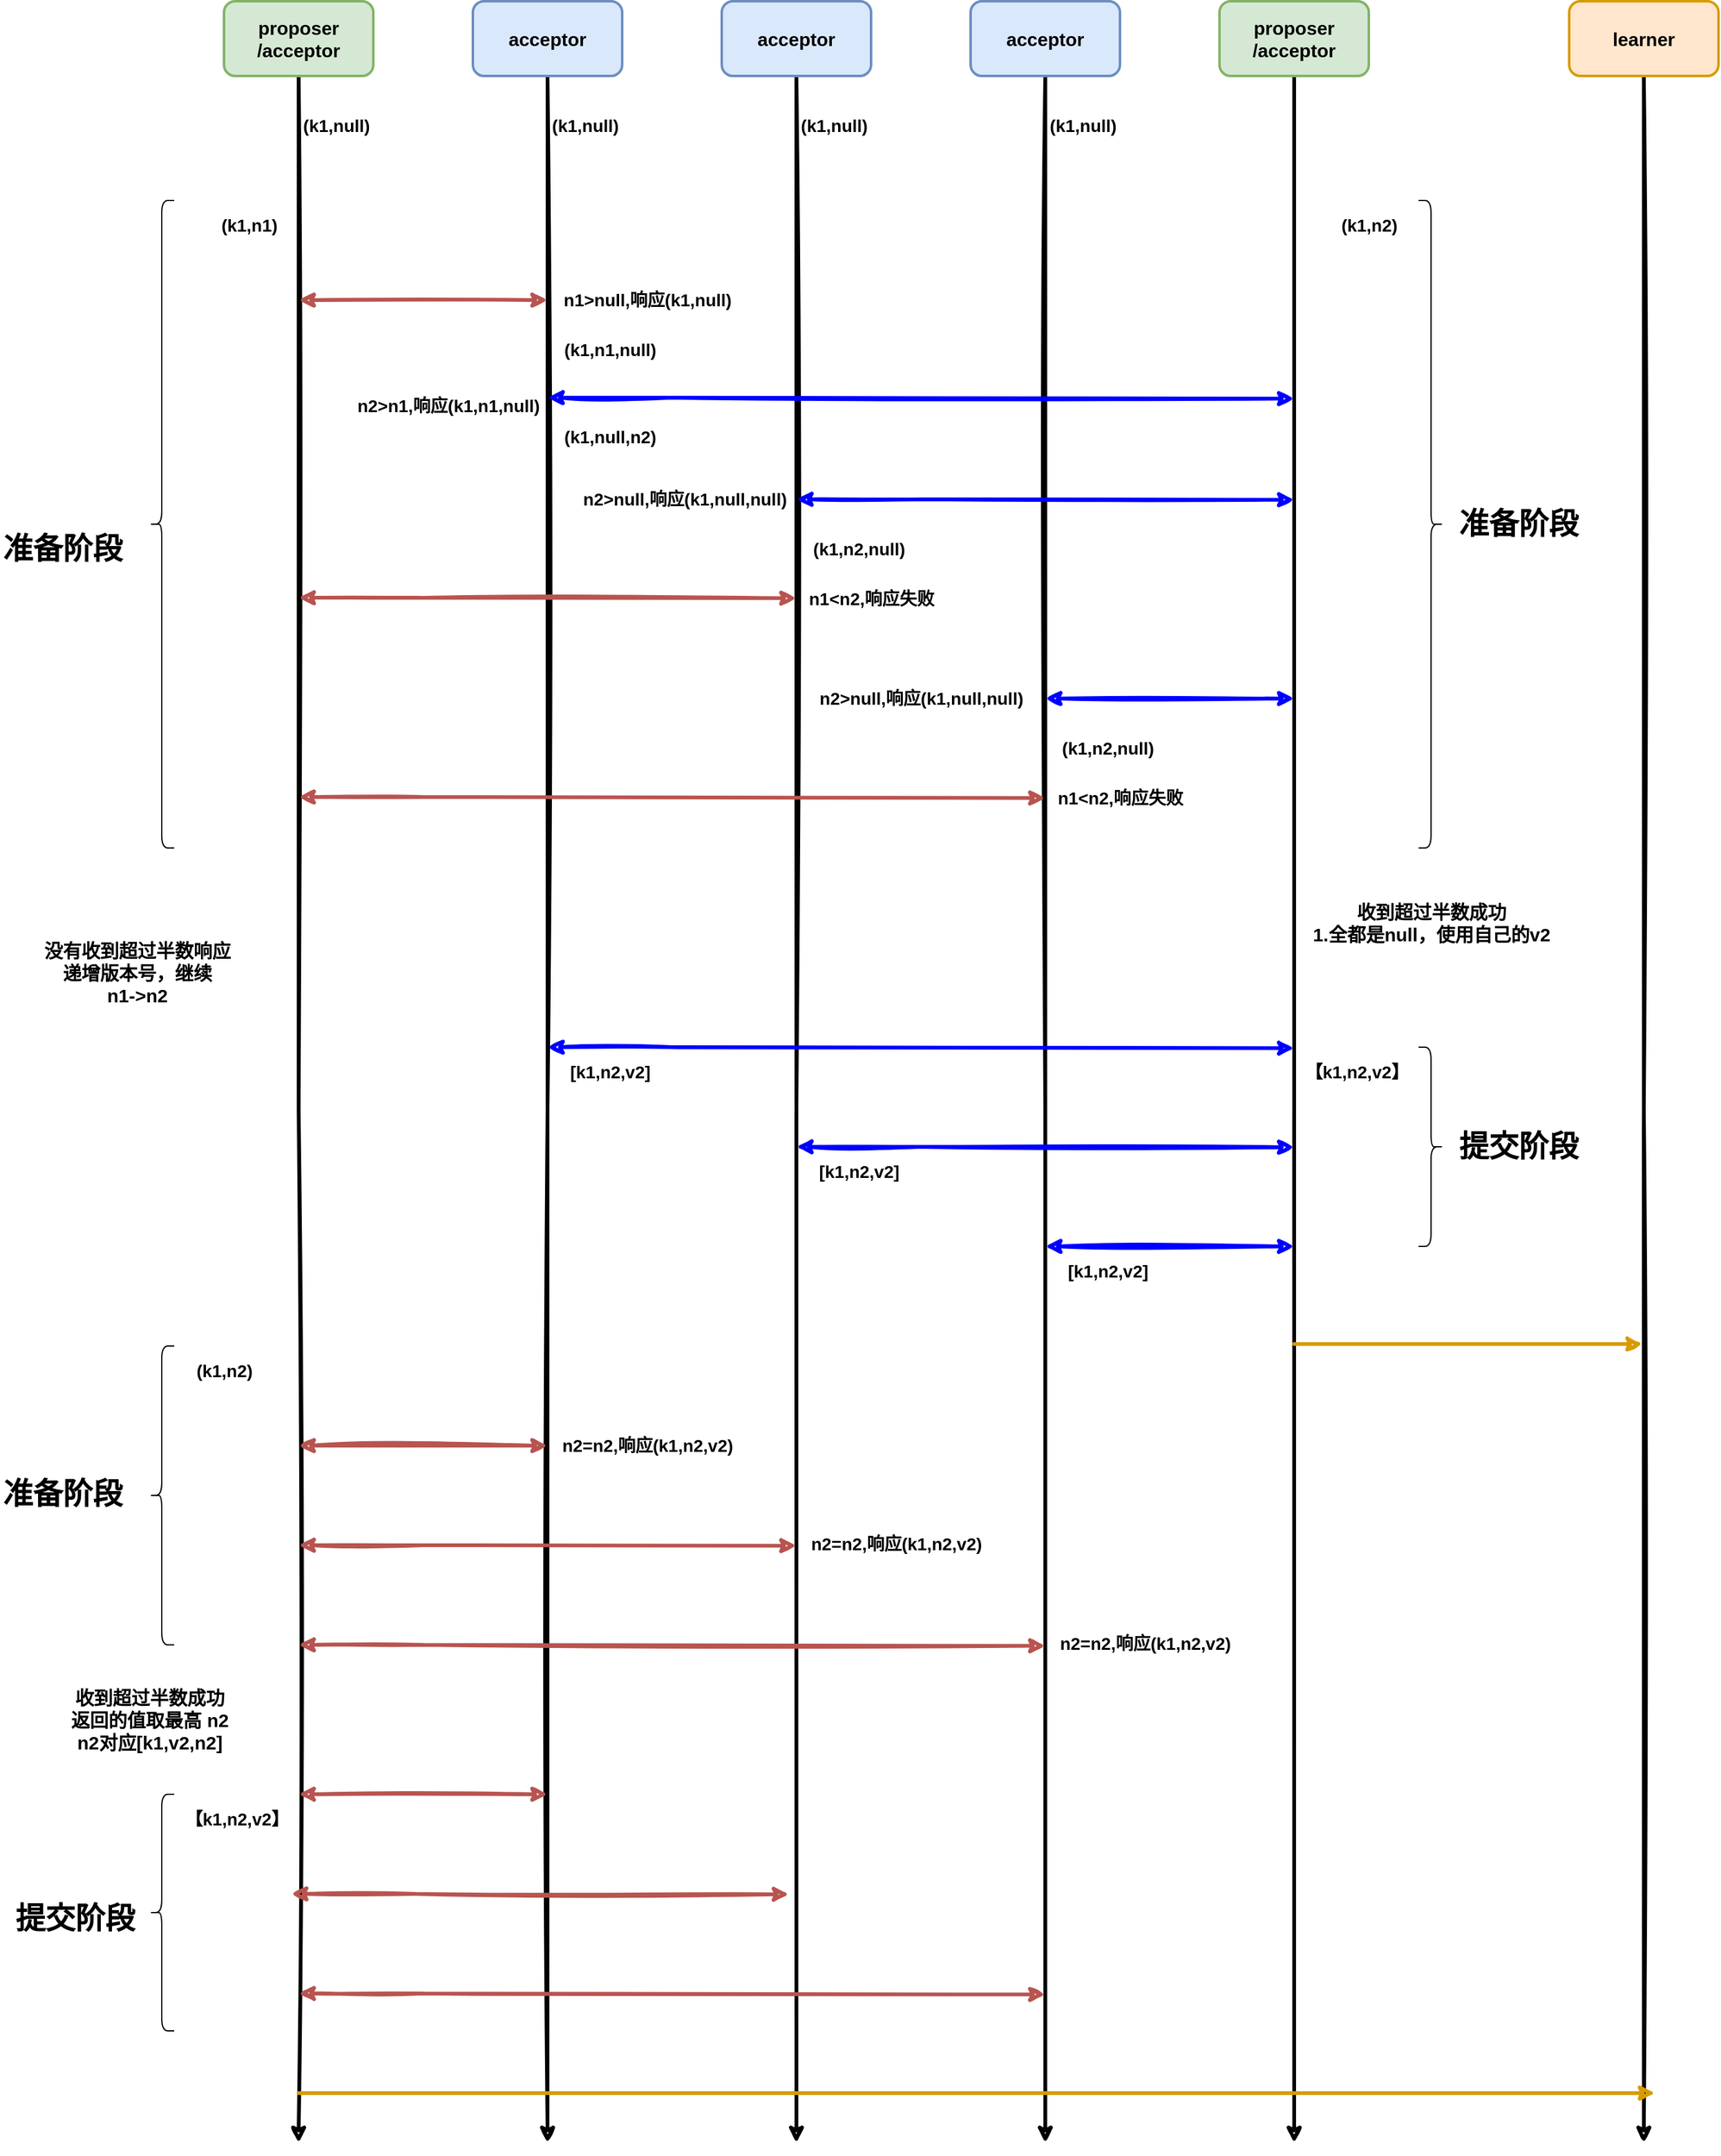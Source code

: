 <mxfile version="20.6.0" type="github">
  <diagram id="aEYR8N7gp_z-aqfgw4xd" name="第 1 页">
    <mxGraphModel dx="2929" dy="1187" grid="1" gridSize="10" guides="1" tooltips="1" connect="1" arrows="1" fold="1" page="1" pageScale="1" pageWidth="827" pageHeight="1169" math="0" shadow="0">
      <root>
        <mxCell id="0" />
        <mxCell id="1" parent="0" />
        <mxCell id="LE1Et-rqbon9mowgQs7a-82" style="edgeStyle=orthogonalEdgeStyle;rounded=0;orthogonalLoop=1;jettySize=auto;html=1;fontSize=15;strokeWidth=3;sketch=1;" edge="1" parent="1" source="LE1Et-rqbon9mowgQs7a-83">
          <mxGeometry relative="1" as="geometry">
            <mxPoint x="220" y="1960" as="targetPoint" />
          </mxGeometry>
        </mxCell>
        <mxCell id="LE1Et-rqbon9mowgQs7a-83" value="proposer&lt;br&gt;/acceptor" style="rounded=1;whiteSpace=wrap;html=1;strokeWidth=2;fillWeight=4;hachureGap=8;hachureAngle=45;fillColor=#d5e8d4;sketch=0;strokeColor=#82b366;fontSize=15;fontStyle=1" vertex="1" parent="1">
          <mxGeometry x="160" y="240" width="120" height="60" as="geometry" />
        </mxCell>
        <mxCell id="LE1Et-rqbon9mowgQs7a-84" style="edgeStyle=orthogonalEdgeStyle;rounded=0;orthogonalLoop=1;jettySize=auto;html=1;fontSize=15;strokeWidth=3;sketch=1;" edge="1" parent="1" source="LE1Et-rqbon9mowgQs7a-85">
          <mxGeometry relative="1" as="geometry">
            <mxPoint x="420" y="1960" as="targetPoint" />
          </mxGeometry>
        </mxCell>
        <mxCell id="LE1Et-rqbon9mowgQs7a-85" value="acceptor" style="rounded=1;whiteSpace=wrap;html=1;strokeWidth=2;fillWeight=4;hachureGap=8;hachureAngle=45;fillColor=#dae8fc;sketch=0;strokeColor=#6c8ebf;fontSize=15;fontStyle=1" vertex="1" parent="1">
          <mxGeometry x="360" y="240" width="120" height="60" as="geometry" />
        </mxCell>
        <mxCell id="LE1Et-rqbon9mowgQs7a-86" style="edgeStyle=orthogonalEdgeStyle;rounded=0;orthogonalLoop=1;jettySize=auto;html=1;fontSize=15;strokeWidth=3;sketch=1;" edge="1" parent="1" source="LE1Et-rqbon9mowgQs7a-87">
          <mxGeometry relative="1" as="geometry">
            <mxPoint x="620" y="1960" as="targetPoint" />
          </mxGeometry>
        </mxCell>
        <mxCell id="LE1Et-rqbon9mowgQs7a-87" value="acceptor" style="rounded=1;whiteSpace=wrap;html=1;strokeWidth=2;fillWeight=4;hachureGap=8;hachureAngle=45;fillColor=#dae8fc;sketch=0;strokeColor=#6c8ebf;fontSize=15;fontStyle=1" vertex="1" parent="1">
          <mxGeometry x="560" y="240" width="120" height="60" as="geometry" />
        </mxCell>
        <mxCell id="LE1Et-rqbon9mowgQs7a-88" style="edgeStyle=orthogonalEdgeStyle;rounded=0;orthogonalLoop=1;jettySize=auto;html=1;fontSize=15;strokeWidth=3;sketch=1;" edge="1" parent="1" source="LE1Et-rqbon9mowgQs7a-89">
          <mxGeometry relative="1" as="geometry">
            <mxPoint x="820" y="1960" as="targetPoint" />
          </mxGeometry>
        </mxCell>
        <mxCell id="LE1Et-rqbon9mowgQs7a-89" value="acceptor" style="rounded=1;whiteSpace=wrap;html=1;strokeWidth=2;fillWeight=4;hachureGap=8;hachureAngle=45;fillColor=#dae8fc;sketch=0;strokeColor=#6c8ebf;fontSize=15;fontStyle=1" vertex="1" parent="1">
          <mxGeometry x="760" y="240" width="120" height="60" as="geometry" />
        </mxCell>
        <mxCell id="LE1Et-rqbon9mowgQs7a-90" style="edgeStyle=orthogonalEdgeStyle;rounded=0;orthogonalLoop=1;jettySize=auto;html=1;fontSize=15;strokeWidth=3;sketch=1;" edge="1" parent="1" source="LE1Et-rqbon9mowgQs7a-91">
          <mxGeometry relative="1" as="geometry">
            <mxPoint x="1020" y="1960" as="targetPoint" />
          </mxGeometry>
        </mxCell>
        <mxCell id="LE1Et-rqbon9mowgQs7a-91" value="proposer&lt;br&gt;/acceptor" style="rounded=1;whiteSpace=wrap;html=1;strokeWidth=2;fillWeight=4;hachureGap=8;hachureAngle=45;fillColor=#d5e8d4;sketch=0;strokeColor=#82b366;fontSize=15;fontStyle=1" vertex="1" parent="1">
          <mxGeometry x="960" y="240" width="120" height="60" as="geometry" />
        </mxCell>
        <mxCell id="LE1Et-rqbon9mowgQs7a-93" value="(k1,null)" style="text;strokeColor=none;fillColor=none;html=1;fontSize=14;fontStyle=1;verticalAlign=middle;align=center;sketch=0;" vertex="1" parent="1">
          <mxGeometry x="200" y="320" width="100" height="40" as="geometry" />
        </mxCell>
        <mxCell id="LE1Et-rqbon9mowgQs7a-96" value="(k1,null)" style="text;strokeColor=none;fillColor=none;html=1;fontSize=14;fontStyle=1;verticalAlign=middle;align=center;sketch=0;" vertex="1" parent="1">
          <mxGeometry x="400" y="320" width="100" height="40" as="geometry" />
        </mxCell>
        <mxCell id="LE1Et-rqbon9mowgQs7a-97" value="(k1,null)" style="text;strokeColor=none;fillColor=none;html=1;fontSize=14;fontStyle=1;verticalAlign=middle;align=center;sketch=0;" vertex="1" parent="1">
          <mxGeometry x="600" y="320" width="100" height="40" as="geometry" />
        </mxCell>
        <mxCell id="LE1Et-rqbon9mowgQs7a-98" value="(k1,null)" style="text;strokeColor=none;fillColor=none;html=1;fontSize=14;fontStyle=1;verticalAlign=middle;align=center;sketch=0;" vertex="1" parent="1">
          <mxGeometry x="800" y="320" width="100" height="40" as="geometry" />
        </mxCell>
        <mxCell id="LE1Et-rqbon9mowgQs7a-104" value="(k1,n1)" style="text;strokeColor=none;fillColor=none;html=1;fontSize=14;fontStyle=1;verticalAlign=middle;align=center;sketch=0;" vertex="1" parent="1">
          <mxGeometry x="130" y="400" width="100" height="40" as="geometry" />
        </mxCell>
        <mxCell id="LE1Et-rqbon9mowgQs7a-105" value="n1&amp;gt;null,响应(k1,null)" style="text;html=1;fontSize=14;fontStyle=1;verticalAlign=middle;align=center;sketch=0;" vertex="1" parent="1">
          <mxGeometry x="450" y="460" width="100" height="40" as="geometry" />
        </mxCell>
        <mxCell id="LE1Et-rqbon9mowgQs7a-107" value="" style="shape=curlyBracket;whiteSpace=wrap;html=1;rounded=1;labelPosition=left;verticalLabelPosition=middle;align=right;verticalAlign=middle;sketch=0;fontSize=14;" vertex="1" parent="1">
          <mxGeometry x="100" y="400" width="20" height="520" as="geometry" />
        </mxCell>
        <mxCell id="LE1Et-rqbon9mowgQs7a-108" value="准备阶段" style="text;strokeColor=none;fillColor=none;html=1;fontSize=24;fontStyle=1;verticalAlign=middle;align=center;sketch=0;" vertex="1" parent="1">
          <mxGeometry x="-20" y="660" width="100" height="40" as="geometry" />
        </mxCell>
        <mxCell id="LE1Et-rqbon9mowgQs7a-109" value="没有收到超过半数响应&lt;br&gt;递增版本号，继续&lt;br&gt;n1-&amp;gt;n2" style="text;strokeColor=none;fillColor=none;html=1;fontSize=15;fontStyle=1;verticalAlign=middle;align=center;sketch=0;" vertex="1" parent="1">
          <mxGeometry x="40" y="1000" width="100" height="40" as="geometry" />
        </mxCell>
        <mxCell id="LE1Et-rqbon9mowgQs7a-110" value="" style="shape=curlyBracket;whiteSpace=wrap;html=1;rounded=1;labelPosition=left;verticalLabelPosition=middle;align=right;verticalAlign=middle;sketch=0;fontSize=14;" vertex="1" parent="1">
          <mxGeometry x="100" y="1320" width="20" height="240" as="geometry" />
        </mxCell>
        <mxCell id="LE1Et-rqbon9mowgQs7a-124" value="" style="shape=curlyBracket;whiteSpace=wrap;html=1;rounded=1;labelPosition=left;verticalLabelPosition=middle;align=right;verticalAlign=middle;sketch=0;fontSize=14;rotation=-180;" vertex="1" parent="1">
          <mxGeometry x="1120" y="400" width="20" height="520" as="geometry" />
        </mxCell>
        <mxCell id="LE1Et-rqbon9mowgQs7a-131" value="收到超过半数成功&lt;br&gt;返回的值取最高 n2&lt;br&gt;n2对应[k1,v2,n2]" style="text;strokeColor=none;fillColor=none;html=1;fontSize=15;fontStyle=1;verticalAlign=middle;align=center;sketch=0;" vertex="1" parent="1">
          <mxGeometry x="50" y="1600" width="100" height="40" as="geometry" />
        </mxCell>
        <mxCell id="LE1Et-rqbon9mowgQs7a-138" value="" style="shape=curlyBracket;whiteSpace=wrap;html=1;rounded=1;labelPosition=left;verticalLabelPosition=middle;align=right;verticalAlign=middle;sketch=0;fontSize=14;rotation=-180;" vertex="1" parent="1">
          <mxGeometry x="1120" y="1080" width="20" height="160" as="geometry" />
        </mxCell>
        <mxCell id="LE1Et-rqbon9mowgQs7a-139" value="提交阶段" style="text;strokeColor=none;fillColor=none;html=1;fontSize=24;fontStyle=1;verticalAlign=middle;align=center;sketch=0;" vertex="1" parent="1">
          <mxGeometry x="1150" y="1140" width="100" height="40" as="geometry" />
        </mxCell>
        <mxCell id="LE1Et-rqbon9mowgQs7a-141" value="【k1,n2,v2】" style="text;strokeColor=none;fillColor=none;html=1;fontSize=14;fontStyle=1;verticalAlign=middle;align=center;sketch=0;" vertex="1" parent="1">
          <mxGeometry x="1020" y="1080" width="100" height="40" as="geometry" />
        </mxCell>
        <mxCell id="LE1Et-rqbon9mowgQs7a-142" style="edgeStyle=orthogonalEdgeStyle;rounded=0;orthogonalLoop=1;jettySize=auto;html=1;strokeWidth=3;sketch=1;" edge="1" parent="1" source="LE1Et-rqbon9mowgQs7a-143">
          <mxGeometry relative="1" as="geometry">
            <mxPoint x="1301" y="1960" as="targetPoint" />
          </mxGeometry>
        </mxCell>
        <mxCell id="LE1Et-rqbon9mowgQs7a-143" value="learner" style="rounded=1;whiteSpace=wrap;html=1;strokeWidth=2;fillWeight=4;hachureGap=8;hachureAngle=45;fillColor=#ffe6cc;sketch=0;strokeColor=#d79b00;fontSize=15;fontStyle=1" vertex="1" parent="1">
          <mxGeometry x="1241" y="240" width="120" height="60" as="geometry" />
        </mxCell>
        <mxCell id="LE1Et-rqbon9mowgQs7a-145" value="" style="endArrow=classic;html=1;rounded=0;sketch=1;strokeWidth=3;fontSize=15;fillColor=#ffe6cc;strokeColor=#d79b00;" edge="1" parent="1">
          <mxGeometry width="50" height="50" relative="1" as="geometry">
            <mxPoint x="1020" y="1318.33" as="sourcePoint" />
            <mxPoint x="1300" y="1318.33" as="targetPoint" />
            <Array as="points" />
          </mxGeometry>
        </mxCell>
        <mxCell id="LE1Et-rqbon9mowgQs7a-160" value="" style="endArrow=classic;startArrow=classic;html=1;rounded=0;sketch=1;strokeWidth=3;fillColor=#f8cecc;strokeColor=#b85450;" edge="1" parent="1">
          <mxGeometry width="50" height="50" relative="1" as="geometry">
            <mxPoint x="220" y="480" as="sourcePoint" />
            <mxPoint x="420" y="480" as="targetPoint" />
          </mxGeometry>
        </mxCell>
        <mxCell id="LE1Et-rqbon9mowgQs7a-161" value="" style="endArrow=classic;startArrow=classic;html=1;rounded=0;sketch=1;strokeWidth=3;strokeColor=#0000FF;" edge="1" parent="1">
          <mxGeometry width="50" height="50" relative="1" as="geometry">
            <mxPoint x="620" y="640.0" as="sourcePoint" />
            <mxPoint x="1020" y="640.34" as="targetPoint" />
            <Array as="points">
              <mxPoint x="720" y="640.0" />
            </Array>
          </mxGeometry>
        </mxCell>
        <mxCell id="LE1Et-rqbon9mowgQs7a-163" value="" style="endArrow=classic;startArrow=classic;html=1;rounded=0;sketch=1;strokeWidth=3;strokeColor=#0000FF;" edge="1" parent="1">
          <mxGeometry width="50" height="50" relative="1" as="geometry">
            <mxPoint x="820" y="800" as="sourcePoint" />
            <mxPoint x="1020" y="800" as="targetPoint" />
          </mxGeometry>
        </mxCell>
        <mxCell id="LE1Et-rqbon9mowgQs7a-165" value="" style="endArrow=classic;startArrow=classic;html=1;rounded=0;sketch=1;strokeWidth=3;entryX=0;entryY=0.5;entryDx=0;entryDy=0;strokeColor=#0000FF;" edge="1" parent="1">
          <mxGeometry width="50" height="50" relative="1" as="geometry">
            <mxPoint x="420" y="558.33" as="sourcePoint" />
            <mxPoint x="1020" y="559.16" as="targetPoint" />
            <Array as="points">
              <mxPoint x="520" y="558.33" />
            </Array>
          </mxGeometry>
        </mxCell>
        <mxCell id="LE1Et-rqbon9mowgQs7a-166" value="" style="endArrow=classic;startArrow=classic;html=1;rounded=0;sketch=1;strokeWidth=3;entryX=0;entryY=0.5;entryDx=0;entryDy=0;fillColor=#f8cecc;strokeColor=#b85450;" edge="1" parent="1">
          <mxGeometry width="50" height="50" relative="1" as="geometry">
            <mxPoint x="220" y="879.09" as="sourcePoint" />
            <mxPoint x="820" y="879.92" as="targetPoint" />
            <Array as="points">
              <mxPoint x="320" y="879.09" />
            </Array>
          </mxGeometry>
        </mxCell>
        <mxCell id="LE1Et-rqbon9mowgQs7a-167" value="" style="endArrow=classic;startArrow=classic;html=1;rounded=0;sketch=1;strokeWidth=3;fillColor=#f8cecc;strokeColor=#b85450;" edge="1" parent="1">
          <mxGeometry width="50" height="50" relative="1" as="geometry">
            <mxPoint x="220" y="719.09" as="sourcePoint" />
            <mxPoint x="620" y="719.43" as="targetPoint" />
            <Array as="points">
              <mxPoint x="320" y="719.09" />
            </Array>
          </mxGeometry>
        </mxCell>
        <mxCell id="LE1Et-rqbon9mowgQs7a-169" value="n2&amp;gt;n1,响应(k1,n1,null)" style="text;html=1;fontSize=14;fontStyle=1;verticalAlign=middle;align=center;sketch=0;" vertex="1" parent="1">
          <mxGeometry x="290" y="545" width="100" height="40" as="geometry" />
        </mxCell>
        <mxCell id="LE1Et-rqbon9mowgQs7a-170" value="(k1,n1,null)" style="text;strokeColor=none;fillColor=none;html=1;fontSize=14;fontStyle=1;verticalAlign=middle;align=center;sketch=0;" vertex="1" parent="1">
          <mxGeometry x="420" y="500" width="100" height="40" as="geometry" />
        </mxCell>
        <mxCell id="LE1Et-rqbon9mowgQs7a-171" value="n2&amp;gt;null,响应(k1,null,null)" style="text;html=1;fontSize=14;fontStyle=1;verticalAlign=middle;align=center;sketch=0;" vertex="1" parent="1">
          <mxGeometry x="480" y="620" width="100" height="40" as="geometry" />
        </mxCell>
        <mxCell id="LE1Et-rqbon9mowgQs7a-172" value="n1&amp;lt;n2,响应失败" style="text;html=1;fontSize=14;fontStyle=1;verticalAlign=middle;align=center;sketch=0;" vertex="1" parent="1">
          <mxGeometry x="630" y="700" width="100" height="40" as="geometry" />
        </mxCell>
        <mxCell id="LE1Et-rqbon9mowgQs7a-173" value="(k1,n2,null)" style="text;strokeColor=none;fillColor=none;html=1;fontSize=14;fontStyle=1;verticalAlign=middle;align=center;sketch=0;" vertex="1" parent="1">
          <mxGeometry x="620" y="660" width="100" height="40" as="geometry" />
        </mxCell>
        <mxCell id="LE1Et-rqbon9mowgQs7a-174" value="n2&amp;gt;null,响应(k1,null,null)" style="text;html=1;fontSize=14;fontStyle=1;verticalAlign=middle;align=center;sketch=0;" vertex="1" parent="1">
          <mxGeometry x="670" y="780" width="100" height="40" as="geometry" />
        </mxCell>
        <mxCell id="LE1Et-rqbon9mowgQs7a-175" value="n1&amp;lt;n2,响应失败" style="text;html=1;fontSize=14;fontStyle=1;verticalAlign=middle;align=center;sketch=0;" vertex="1" parent="1">
          <mxGeometry x="830" y="860" width="100" height="40" as="geometry" />
        </mxCell>
        <mxCell id="LE1Et-rqbon9mowgQs7a-176" value="(k1,n2,null)" style="text;strokeColor=none;fillColor=none;html=1;fontSize=14;fontStyle=1;verticalAlign=middle;align=center;sketch=0;" vertex="1" parent="1">
          <mxGeometry x="820" y="820" width="100" height="40" as="geometry" />
        </mxCell>
        <mxCell id="LE1Et-rqbon9mowgQs7a-177" value="准备阶段" style="text;strokeColor=none;fillColor=none;html=1;fontSize=24;fontStyle=1;verticalAlign=middle;align=center;sketch=0;" vertex="1" parent="1">
          <mxGeometry x="1150" y="640" width="100" height="40" as="geometry" />
        </mxCell>
        <mxCell id="LE1Et-rqbon9mowgQs7a-178" value="(k1,n2)" style="text;strokeColor=none;fillColor=none;html=1;fontSize=14;fontStyle=1;verticalAlign=middle;align=center;sketch=0;" vertex="1" parent="1">
          <mxGeometry x="1030" y="400" width="100" height="40" as="geometry" />
        </mxCell>
        <mxCell id="LE1Et-rqbon9mowgQs7a-179" value="" style="endArrow=classic;startArrow=classic;html=1;rounded=0;sketch=1;strokeWidth=3;strokeColor=#0000FF;" edge="1" parent="1">
          <mxGeometry width="50" height="50" relative="1" as="geometry">
            <mxPoint x="820" y="1240" as="sourcePoint" />
            <mxPoint x="1020" y="1240" as="targetPoint" />
          </mxGeometry>
        </mxCell>
        <mxCell id="LE1Et-rqbon9mowgQs7a-180" value="" style="endArrow=classic;startArrow=classic;html=1;rounded=0;sketch=1;strokeWidth=3;entryX=0;entryY=0.5;entryDx=0;entryDy=0;strokeColor=#0000FF;" edge="1" parent="1">
          <mxGeometry width="50" height="50" relative="1" as="geometry">
            <mxPoint x="420" y="1080" as="sourcePoint" />
            <mxPoint x="1020" y="1080.83" as="targetPoint" />
            <Array as="points">
              <mxPoint x="520" y="1080" />
            </Array>
          </mxGeometry>
        </mxCell>
        <mxCell id="LE1Et-rqbon9mowgQs7a-181" value="" style="endArrow=classic;startArrow=classic;html=1;rounded=0;sketch=1;strokeWidth=3;strokeColor=#0000FF;" edge="1" parent="1">
          <mxGeometry width="50" height="50" relative="1" as="geometry">
            <mxPoint x="620" y="1160" as="sourcePoint" />
            <mxPoint x="1020" y="1160.34" as="targetPoint" />
            <Array as="points">
              <mxPoint x="720" y="1160" />
            </Array>
          </mxGeometry>
        </mxCell>
        <mxCell id="LE1Et-rqbon9mowgQs7a-182" value="(k1,null,n2)" style="text;strokeColor=none;fillColor=none;html=1;fontSize=14;fontStyle=1;verticalAlign=middle;align=center;sketch=0;" vertex="1" parent="1">
          <mxGeometry x="420" y="570" width="100" height="40" as="geometry" />
        </mxCell>
        <mxCell id="LE1Et-rqbon9mowgQs7a-183" value="收到超过半数成功&lt;br&gt;1.全都是null，使用自己的v2" style="text;strokeColor=none;fillColor=none;html=1;fontSize=15;fontStyle=1;verticalAlign=middle;align=center;sketch=0;" vertex="1" parent="1">
          <mxGeometry x="1080" y="960" width="100" height="40" as="geometry" />
        </mxCell>
        <mxCell id="LE1Et-rqbon9mowgQs7a-184" value="" style="endArrow=classic;startArrow=classic;html=1;rounded=0;sketch=1;strokeWidth=3;fillColor=#f8cecc;strokeColor=#b85450;" edge="1" parent="1">
          <mxGeometry width="50" height="50" relative="1" as="geometry">
            <mxPoint x="220" y="1400" as="sourcePoint" />
            <mxPoint x="420" y="1400" as="targetPoint" />
          </mxGeometry>
        </mxCell>
        <mxCell id="LE1Et-rqbon9mowgQs7a-185" value="(k1,n2)" style="text;strokeColor=none;fillColor=none;html=1;fontSize=14;fontStyle=1;verticalAlign=middle;align=center;sketch=0;" vertex="1" parent="1">
          <mxGeometry x="110" y="1320" width="100" height="40" as="geometry" />
        </mxCell>
        <mxCell id="LE1Et-rqbon9mowgQs7a-186" value="" style="endArrow=classic;startArrow=classic;html=1;rounded=0;sketch=1;strokeWidth=3;fillColor=#f8cecc;strokeColor=#b85450;" edge="1" parent="1">
          <mxGeometry width="50" height="50" relative="1" as="geometry">
            <mxPoint x="220" y="1480" as="sourcePoint" />
            <mxPoint x="620" y="1480.34" as="targetPoint" />
            <Array as="points">
              <mxPoint x="320" y="1480" />
            </Array>
          </mxGeometry>
        </mxCell>
        <mxCell id="LE1Et-rqbon9mowgQs7a-187" value="[k1,n2,v2]" style="text;strokeColor=none;fillColor=none;html=1;fontSize=14;fontStyle=1;verticalAlign=middle;align=center;sketch=0;" vertex="1" parent="1">
          <mxGeometry x="420" y="1080" width="100" height="40" as="geometry" />
        </mxCell>
        <mxCell id="LE1Et-rqbon9mowgQs7a-188" value="[k1,n2,v2]" style="text;strokeColor=none;fillColor=none;html=1;fontSize=14;fontStyle=1;verticalAlign=middle;align=center;sketch=0;" vertex="1" parent="1">
          <mxGeometry x="620" y="1160" width="100" height="40" as="geometry" />
        </mxCell>
        <mxCell id="LE1Et-rqbon9mowgQs7a-189" value="[k1,n2,v2]" style="text;strokeColor=none;fillColor=none;html=1;fontSize=14;fontStyle=1;verticalAlign=middle;align=center;sketch=0;" vertex="1" parent="1">
          <mxGeometry x="820" y="1240" width="100" height="40" as="geometry" />
        </mxCell>
        <mxCell id="LE1Et-rqbon9mowgQs7a-190" value="" style="endArrow=classic;startArrow=classic;html=1;rounded=0;sketch=1;strokeWidth=3;entryX=0;entryY=0.5;entryDx=0;entryDy=0;fillColor=#f8cecc;strokeColor=#b85450;" edge="1" parent="1">
          <mxGeometry width="50" height="50" relative="1" as="geometry">
            <mxPoint x="220" y="1560.0" as="sourcePoint" />
            <mxPoint x="820" y="1560.83" as="targetPoint" />
            <Array as="points">
              <mxPoint x="320" y="1560" />
            </Array>
          </mxGeometry>
        </mxCell>
        <mxCell id="LE1Et-rqbon9mowgQs7a-191" value="n2=n2,响应(k1,n2,v2)" style="text;html=1;fontSize=14;fontStyle=1;verticalAlign=middle;align=center;sketch=0;" vertex="1" parent="1">
          <mxGeometry x="450" y="1380" width="100" height="40" as="geometry" />
        </mxCell>
        <mxCell id="LE1Et-rqbon9mowgQs7a-192" value="n2=n2,响应(k1,n2,v2)" style="text;html=1;fontSize=14;fontStyle=1;verticalAlign=middle;align=center;sketch=0;" vertex="1" parent="1">
          <mxGeometry x="650" y="1459" width="100" height="40" as="geometry" />
        </mxCell>
        <mxCell id="LE1Et-rqbon9mowgQs7a-193" value="n2=n2,响应(k1,n2,v2)" style="text;html=1;fontSize=14;fontStyle=1;verticalAlign=middle;align=center;sketch=0;" vertex="1" parent="1">
          <mxGeometry x="850" y="1539" width="100" height="40" as="geometry" />
        </mxCell>
        <mxCell id="LE1Et-rqbon9mowgQs7a-195" value="" style="shape=curlyBracket;whiteSpace=wrap;html=1;rounded=1;labelPosition=left;verticalLabelPosition=middle;align=right;verticalAlign=middle;sketch=0;fontSize=14;" vertex="1" parent="1">
          <mxGeometry x="100" y="1680" width="20" height="190" as="geometry" />
        </mxCell>
        <mxCell id="LE1Et-rqbon9mowgQs7a-196" value="" style="endArrow=classic;startArrow=classic;html=1;rounded=0;sketch=1;strokeWidth=3;fillColor=#f8cecc;strokeColor=#b85450;" edge="1" parent="1">
          <mxGeometry width="50" height="50" relative="1" as="geometry">
            <mxPoint x="220" y="1680" as="sourcePoint" />
            <mxPoint x="420" y="1680" as="targetPoint" />
          </mxGeometry>
        </mxCell>
        <mxCell id="LE1Et-rqbon9mowgQs7a-197" value="" style="endArrow=classic;startArrow=classic;html=1;rounded=0;sketch=1;strokeWidth=3;fillColor=#f8cecc;strokeColor=#b85450;" edge="1" parent="1">
          <mxGeometry width="50" height="50" relative="1" as="geometry">
            <mxPoint x="214" y="1760" as="sourcePoint" />
            <mxPoint x="614" y="1760.34" as="targetPoint" />
            <Array as="points">
              <mxPoint x="314" y="1760" />
            </Array>
          </mxGeometry>
        </mxCell>
        <mxCell id="LE1Et-rqbon9mowgQs7a-198" value="" style="endArrow=classic;startArrow=classic;html=1;rounded=0;sketch=1;strokeWidth=3;entryX=0;entryY=0.5;entryDx=0;entryDy=0;fillColor=#f8cecc;strokeColor=#b85450;" edge="1" parent="1">
          <mxGeometry width="50" height="50" relative="1" as="geometry">
            <mxPoint x="220" y="1840.0" as="sourcePoint" />
            <mxPoint x="820" y="1840.83" as="targetPoint" />
            <Array as="points">
              <mxPoint x="320" y="1840" />
            </Array>
          </mxGeometry>
        </mxCell>
        <mxCell id="LE1Et-rqbon9mowgQs7a-199" value="准备阶段" style="text;strokeColor=none;fillColor=none;html=1;fontSize=24;fontStyle=1;verticalAlign=middle;align=center;sketch=0;" vertex="1" parent="1">
          <mxGeometry x="-20" y="1419" width="100" height="40" as="geometry" />
        </mxCell>
        <mxCell id="LE1Et-rqbon9mowgQs7a-200" value="提交阶段" style="text;strokeColor=none;fillColor=none;html=1;fontSize=24;fontStyle=1;verticalAlign=middle;align=center;sketch=0;" vertex="1" parent="1">
          <mxGeometry x="-10" y="1760" width="100" height="40" as="geometry" />
        </mxCell>
        <mxCell id="LE1Et-rqbon9mowgQs7a-204" value="【k1,n2,v2】" style="text;strokeColor=none;fillColor=none;html=1;fontSize=14;fontStyle=1;verticalAlign=middle;align=center;sketch=0;" vertex="1" parent="1">
          <mxGeometry x="120" y="1680" width="100" height="40" as="geometry" />
        </mxCell>
        <mxCell id="LE1Et-rqbon9mowgQs7a-205" value="" style="endArrow=classic;html=1;rounded=0;sketch=1;strokeWidth=3;fontSize=15;fillColor=#ffe6cc;strokeColor=#d79b00;" edge="1" parent="1">
          <mxGeometry width="50" height="50" relative="1" as="geometry">
            <mxPoint x="220" y="1920" as="sourcePoint" />
            <mxPoint x="1310" y="1920" as="targetPoint" />
            <Array as="points" />
          </mxGeometry>
        </mxCell>
      </root>
    </mxGraphModel>
  </diagram>
</mxfile>
